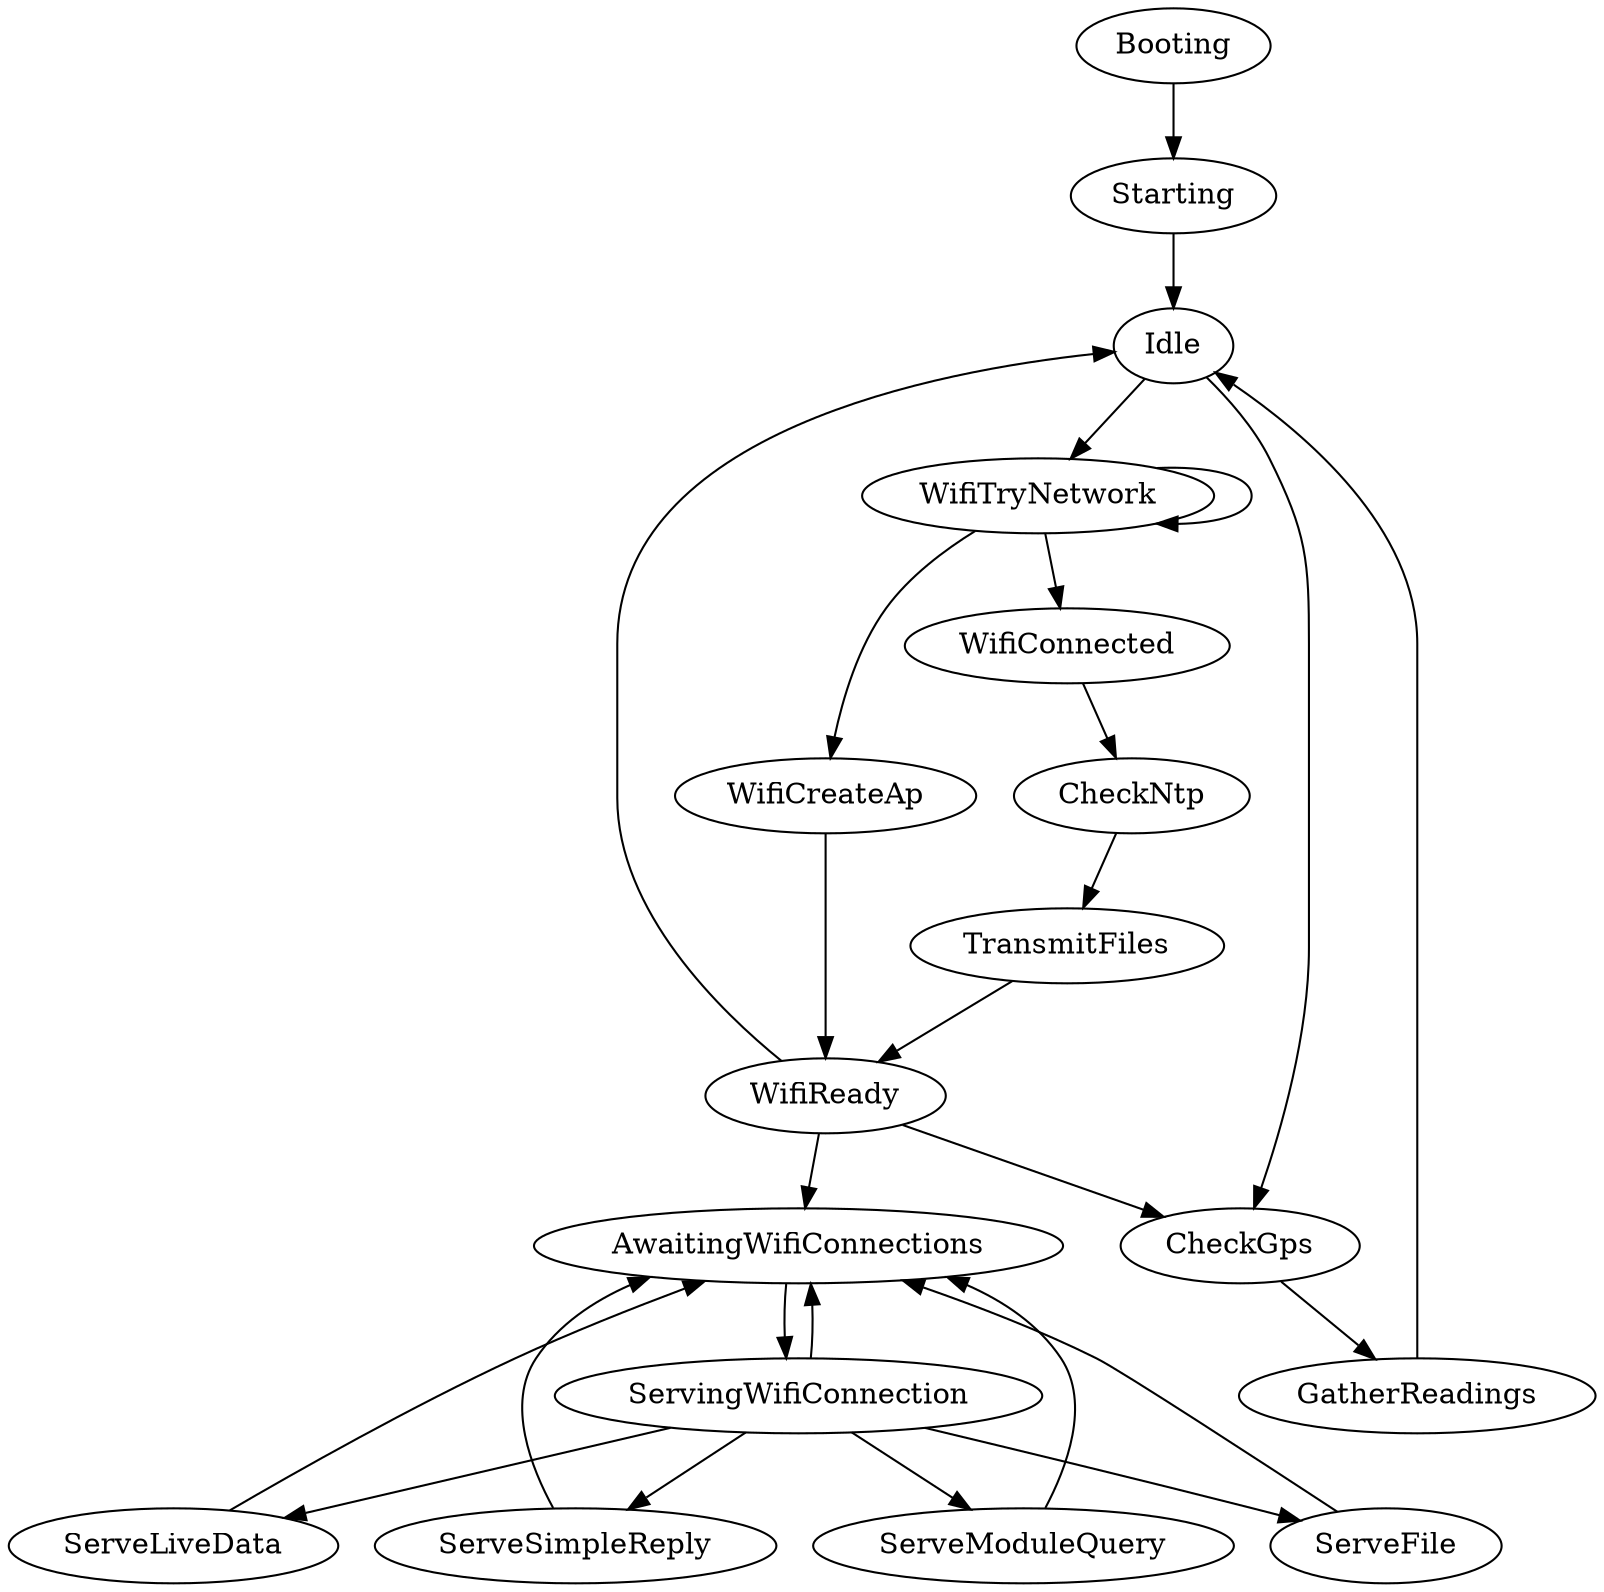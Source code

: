 digraph fk {
  Booting -> Starting -> Idle;

  Idle -> WifiTryNetwork;

  WifiTryNetwork -> WifiConnected;
  WifiTryNetwork -> WifiTryNetwork;
  WifiTryNetwork -> WifiCreateAp;
  WifiCreateAp -> WifiReady;

  WifiConnected -> CheckNtp -> TransmitFiles -> WifiReady;

  WifiReady -> Idle;

  WifiReady -> AwaitingWifiConnections;
  AwaitingWifiConnections -> ServingWifiConnection;
  ServingWifiConnection -> AwaitingWifiConnections;

  ServingWifiConnection -> ServeSimpleReply -> AwaitingWifiConnections;
  ServingWifiConnection -> ServeModuleQuery -> AwaitingWifiConnections;
  ServingWifiConnection -> ServeFile -> AwaitingWifiConnections;
  ServingWifiConnection -> ServeLiveData -> AwaitingWifiConnections;

  WifiReady -> CheckGps;
  Idle -> CheckGps;

  CheckGps -> GatherReadings -> Idle;
}
